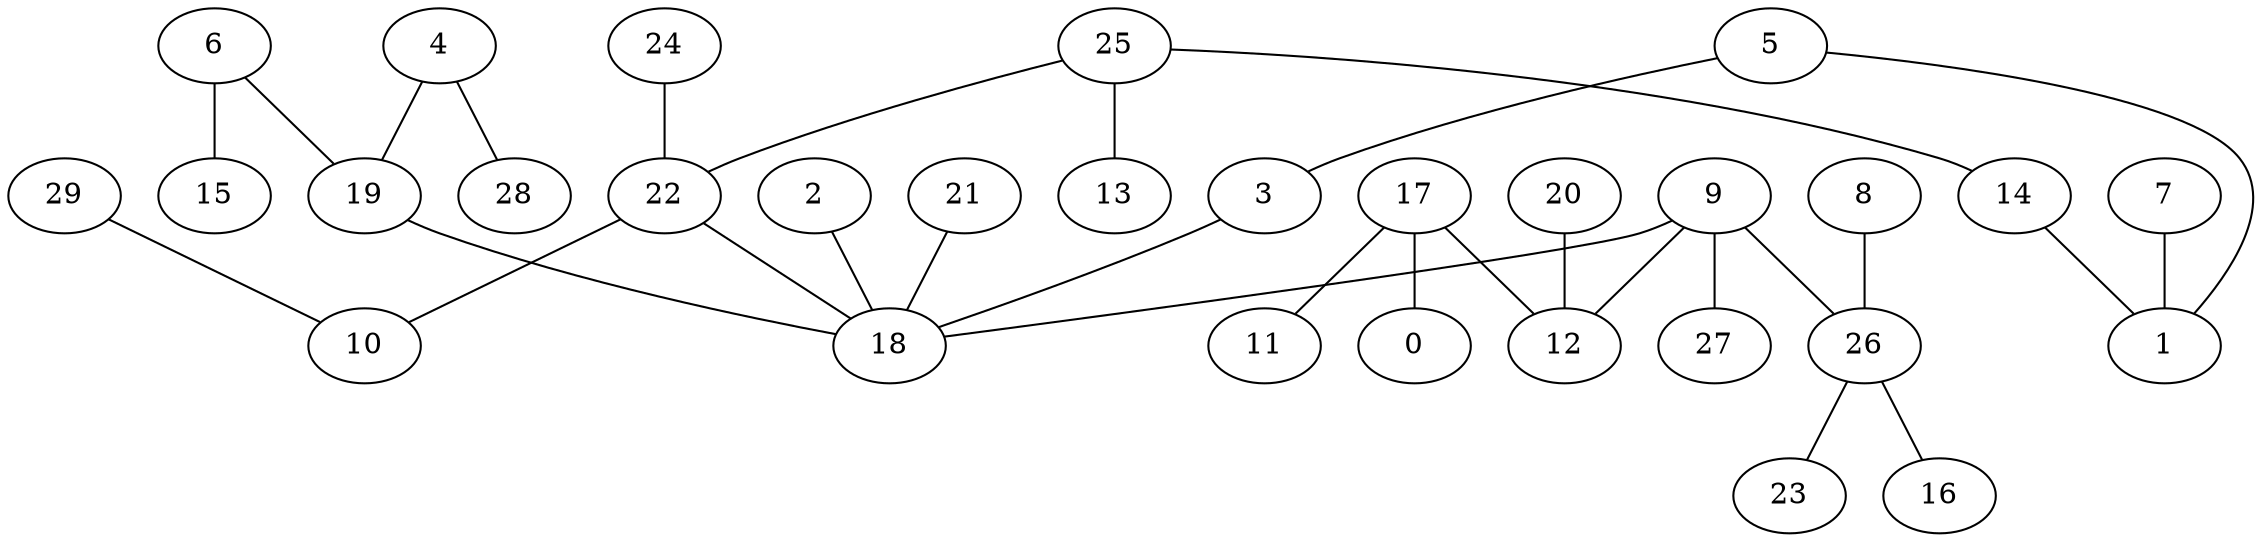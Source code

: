 digraph GG_graph {

subgraph G_graph {
edge [color = black]
"29" -> "10" [dir = none]
"24" -> "22" [dir = none]
"20" -> "12" [dir = none]
"14" -> "1" [dir = none]
"26" -> "23" [dir = none]
"26" -> "16" [dir = none]
"9" -> "27" [dir = none]
"9" -> "26" [dir = none]
"9" -> "12" [dir = none]
"9" -> "18" [dir = none]
"22" -> "10" [dir = none]
"22" -> "18" [dir = none]
"19" -> "18" [dir = none]
"25" -> "13" [dir = none]
"25" -> "14" [dir = none]
"25" -> "22" [dir = none]
"2" -> "18" [dir = none]
"6" -> "15" [dir = none]
"6" -> "19" [dir = none]
"3" -> "18" [dir = none]
"17" -> "0" [dir = none]
"17" -> "11" [dir = none]
"17" -> "12" [dir = none]
"4" -> "28" [dir = none]
"4" -> "19" [dir = none]
"7" -> "1" [dir = none]
"21" -> "18" [dir = none]
"8" -> "26" [dir = none]
"5" -> "1" [dir = none]
"5" -> "3" [dir = none]
}

}
